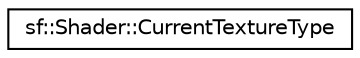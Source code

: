 digraph "Graphical Class Hierarchy"
{
 // LATEX_PDF_SIZE
  edge [fontname="Helvetica",fontsize="10",labelfontname="Helvetica",labelfontsize="10"];
  node [fontname="Helvetica",fontsize="10",shape=record];
  rankdir="LR";
  Node0 [label="sf::Shader::CurrentTextureType",height=0.2,width=0.4,color="black", fillcolor="white", style="filled",URL="$d9/dd8/structsf_1_1Shader_1_1CurrentTextureType.html",tooltip="Special type that can be passed to setUniform(), and that represents the texture of the object being ..."];
}
